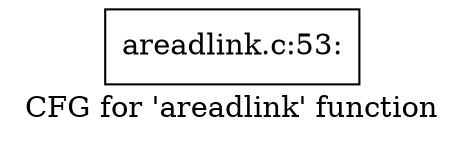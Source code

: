 digraph "CFG for 'areadlink' function" {
	label="CFG for 'areadlink' function";

	Node0xd92c1e0 [shape=record,label="{areadlink.c:53:}"];
}
